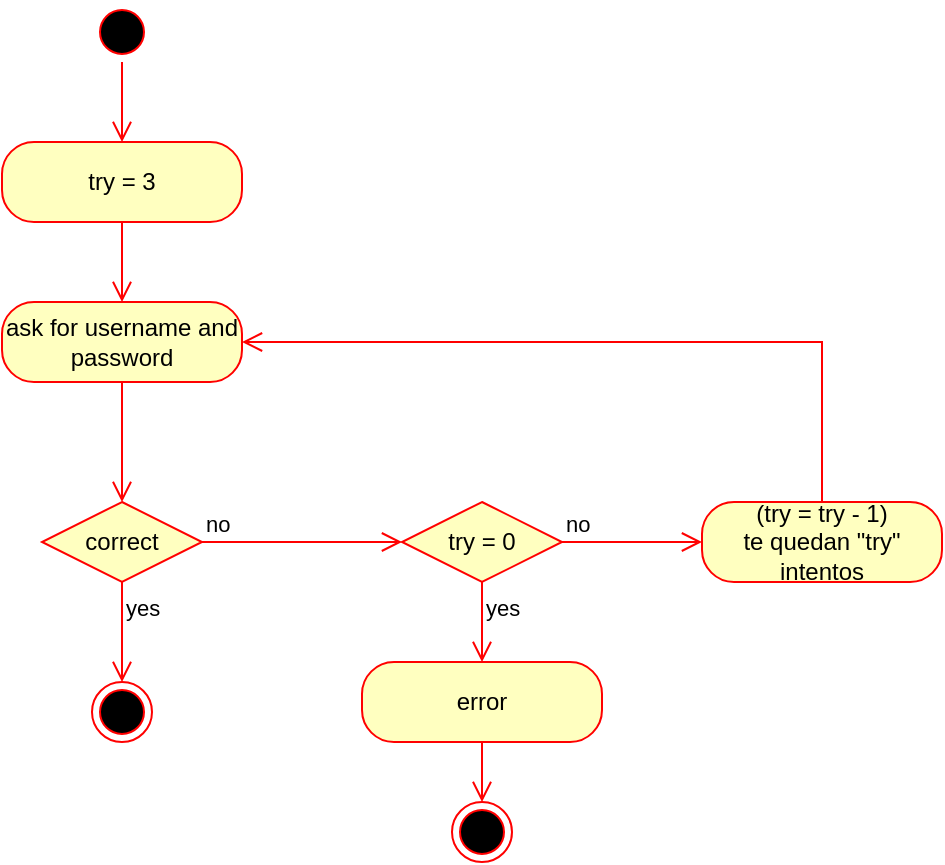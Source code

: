 <mxfile version="24.8.2">
  <diagram name="Página-1" id="2UFubnlOPNcLVtzOg3cz">
    <mxGraphModel dx="1050" dy="537" grid="1" gridSize="10" guides="1" tooltips="1" connect="1" arrows="1" fold="1" page="1" pageScale="1" pageWidth="827" pageHeight="1169" math="0" shadow="0">
      <root>
        <mxCell id="0" />
        <mxCell id="1" parent="0" />
        <mxCell id="_EsddS5Bf2NKWoMxNWcP-4" value="" style="ellipse;html=1;shape=startState;fillColor=#000000;strokeColor=#ff0000;" vertex="1" parent="1">
          <mxGeometry x="105" width="30" height="30" as="geometry" />
        </mxCell>
        <mxCell id="_EsddS5Bf2NKWoMxNWcP-5" value="" style="edgeStyle=orthogonalEdgeStyle;html=1;verticalAlign=bottom;endArrow=open;endSize=8;strokeColor=#ff0000;rounded=0;entryX=0.5;entryY=0;entryDx=0;entryDy=0;" edge="1" source="_EsddS5Bf2NKWoMxNWcP-4" parent="1" target="_EsddS5Bf2NKWoMxNWcP-38">
          <mxGeometry relative="1" as="geometry">
            <mxPoint x="120" y="150" as="targetPoint" />
          </mxGeometry>
        </mxCell>
        <mxCell id="_EsddS5Bf2NKWoMxNWcP-6" value="ask for username and password" style="rounded=1;whiteSpace=wrap;html=1;arcSize=40;fontColor=#000000;fillColor=#ffffc0;strokeColor=#ff0000;" vertex="1" parent="1">
          <mxGeometry x="60" y="150" width="120" height="40" as="geometry" />
        </mxCell>
        <mxCell id="_EsddS5Bf2NKWoMxNWcP-7" value="" style="edgeStyle=orthogonalEdgeStyle;html=1;verticalAlign=bottom;endArrow=open;endSize=8;strokeColor=#ff0000;rounded=0;entryX=0.5;entryY=0;entryDx=0;entryDy=0;" edge="1" source="_EsddS5Bf2NKWoMxNWcP-6" parent="1" target="_EsddS5Bf2NKWoMxNWcP-8">
          <mxGeometry relative="1" as="geometry">
            <mxPoint x="135" y="280" as="targetPoint" />
          </mxGeometry>
        </mxCell>
        <mxCell id="_EsddS5Bf2NKWoMxNWcP-8" value="correct" style="rhombus;whiteSpace=wrap;html=1;fontColor=#000000;fillColor=#ffffc0;strokeColor=#ff0000;" vertex="1" parent="1">
          <mxGeometry x="80" y="250" width="80" height="40" as="geometry" />
        </mxCell>
        <mxCell id="_EsddS5Bf2NKWoMxNWcP-9" value="no" style="edgeStyle=orthogonalEdgeStyle;html=1;align=left;verticalAlign=bottom;endArrow=open;endSize=8;strokeColor=#ff0000;rounded=0;" edge="1" source="_EsddS5Bf2NKWoMxNWcP-8" parent="1">
          <mxGeometry x="-1" relative="1" as="geometry">
            <mxPoint x="260" y="270" as="targetPoint" />
            <Array as="points">
              <mxPoint x="260" y="270" />
              <mxPoint x="260" y="270" />
            </Array>
          </mxGeometry>
        </mxCell>
        <mxCell id="_EsddS5Bf2NKWoMxNWcP-10" value="yes" style="edgeStyle=orthogonalEdgeStyle;html=1;align=left;verticalAlign=top;endArrow=open;endSize=8;strokeColor=#ff0000;rounded=0;" edge="1" source="_EsddS5Bf2NKWoMxNWcP-8" parent="1">
          <mxGeometry x="-1" relative="1" as="geometry">
            <mxPoint x="120" y="340" as="targetPoint" />
          </mxGeometry>
        </mxCell>
        <mxCell id="_EsddS5Bf2NKWoMxNWcP-22" value="" style="ellipse;html=1;shape=endState;fillColor=#000000;strokeColor=#ff0000;" vertex="1" parent="1">
          <mxGeometry x="105" y="340" width="30" height="30" as="geometry" />
        </mxCell>
        <mxCell id="_EsddS5Bf2NKWoMxNWcP-32" value="try = 0" style="rhombus;whiteSpace=wrap;html=1;fontColor=#000000;fillColor=#ffffc0;strokeColor=#ff0000;" vertex="1" parent="1">
          <mxGeometry x="260" y="250" width="80" height="40" as="geometry" />
        </mxCell>
        <mxCell id="_EsddS5Bf2NKWoMxNWcP-33" value="no" style="edgeStyle=orthogonalEdgeStyle;html=1;align=left;verticalAlign=bottom;endArrow=open;endSize=8;strokeColor=#ff0000;rounded=0;" edge="1" source="_EsddS5Bf2NKWoMxNWcP-32" parent="1">
          <mxGeometry x="-1" relative="1" as="geometry">
            <mxPoint x="410" y="270" as="targetPoint" />
          </mxGeometry>
        </mxCell>
        <mxCell id="_EsddS5Bf2NKWoMxNWcP-34" value="yes" style="edgeStyle=orthogonalEdgeStyle;html=1;align=left;verticalAlign=top;endArrow=open;endSize=8;strokeColor=#ff0000;rounded=0;" edge="1" source="_EsddS5Bf2NKWoMxNWcP-32" parent="1" target="_EsddS5Bf2NKWoMxNWcP-35">
          <mxGeometry x="-1" relative="1" as="geometry">
            <mxPoint x="300" y="350" as="targetPoint" />
          </mxGeometry>
        </mxCell>
        <mxCell id="_EsddS5Bf2NKWoMxNWcP-35" value="error" style="rounded=1;whiteSpace=wrap;html=1;arcSize=40;fontColor=#000000;fillColor=#ffffc0;strokeColor=#ff0000;" vertex="1" parent="1">
          <mxGeometry x="240" y="330" width="120" height="40" as="geometry" />
        </mxCell>
        <mxCell id="_EsddS5Bf2NKWoMxNWcP-36" value="" style="edgeStyle=orthogonalEdgeStyle;html=1;verticalAlign=bottom;endArrow=open;endSize=8;strokeColor=#ff0000;rounded=0;entryX=0.5;entryY=0;entryDx=0;entryDy=0;exitX=0.5;exitY=1;exitDx=0;exitDy=0;" edge="1" parent="1" source="_EsddS5Bf2NKWoMxNWcP-35" target="_EsddS5Bf2NKWoMxNWcP-37">
          <mxGeometry relative="1" as="geometry">
            <mxPoint x="130" y="260" as="targetPoint" />
            <mxPoint x="130" y="200" as="sourcePoint" />
          </mxGeometry>
        </mxCell>
        <mxCell id="_EsddS5Bf2NKWoMxNWcP-37" value="" style="ellipse;html=1;shape=endState;fillColor=#000000;strokeColor=#ff0000;" vertex="1" parent="1">
          <mxGeometry x="285" y="400" width="30" height="30" as="geometry" />
        </mxCell>
        <mxCell id="_EsddS5Bf2NKWoMxNWcP-38" value="try = 3" style="rounded=1;whiteSpace=wrap;html=1;arcSize=40;fontColor=#000000;fillColor=#ffffc0;strokeColor=#ff0000;" vertex="1" parent="1">
          <mxGeometry x="60" y="70" width="120" height="40" as="geometry" />
        </mxCell>
        <mxCell id="_EsddS5Bf2NKWoMxNWcP-39" value="" style="edgeStyle=orthogonalEdgeStyle;html=1;verticalAlign=bottom;endArrow=open;endSize=8;strokeColor=#ff0000;rounded=0;entryX=0.5;entryY=0;entryDx=0;entryDy=0;" edge="1" source="_EsddS5Bf2NKWoMxNWcP-38" parent="1" target="_EsddS5Bf2NKWoMxNWcP-6">
          <mxGeometry relative="1" as="geometry">
            <mxPoint x="410" y="260" as="targetPoint" />
          </mxGeometry>
        </mxCell>
        <mxCell id="_EsddS5Bf2NKWoMxNWcP-40" value="&lt;div&gt;(try = try - 1)&lt;/div&gt;&lt;div&gt;te quedan &quot;try&quot; intentos&lt;br&gt;&lt;/div&gt;" style="rounded=1;whiteSpace=wrap;html=1;arcSize=40;fontColor=#000000;fillColor=#ffffc0;strokeColor=#ff0000;" vertex="1" parent="1">
          <mxGeometry x="410" y="250" width="120" height="40" as="geometry" />
        </mxCell>
        <mxCell id="_EsddS5Bf2NKWoMxNWcP-41" value="" style="edgeStyle=orthogonalEdgeStyle;html=1;verticalAlign=bottom;endArrow=open;endSize=8;strokeColor=#ff0000;rounded=0;entryX=1;entryY=0.5;entryDx=0;entryDy=0;" edge="1" source="_EsddS5Bf2NKWoMxNWcP-40" parent="1" target="_EsddS5Bf2NKWoMxNWcP-6">
          <mxGeometry relative="1" as="geometry">
            <mxPoint x="470" y="350" as="targetPoint" />
            <Array as="points">
              <mxPoint x="470" y="170" />
            </Array>
          </mxGeometry>
        </mxCell>
      </root>
    </mxGraphModel>
  </diagram>
</mxfile>
